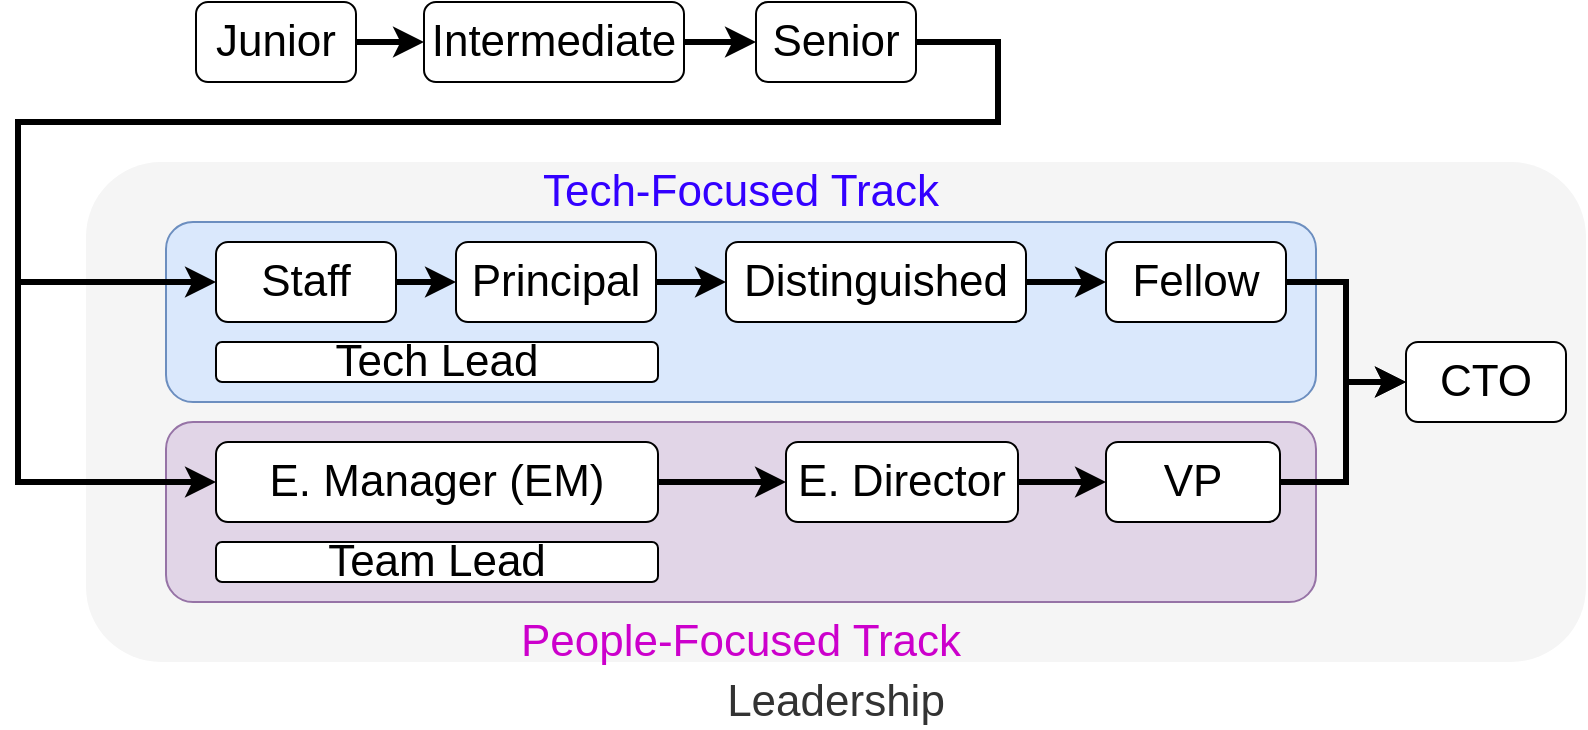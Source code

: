 <mxfile version="15.8.6" type="device"><diagram id="dSgEKtzie4_Y3F5GlC_k" name="Page-1"><mxGraphModel dx="1109" dy="622" grid="1" gridSize="10" guides="1" tooltips="1" connect="1" arrows="1" fold="1" page="1" pageScale="1" pageWidth="827" pageHeight="1169" math="0" shadow="0"><root><mxCell id="0"/><mxCell id="1" parent="0"/><mxCell id="vyWd8fXwTBoa2M0_Ja5M-26" value="Leadership" style="rounded=1;whiteSpace=wrap;html=1;fontSize=22;labelPosition=center;verticalLabelPosition=bottom;align=center;verticalAlign=top;fillColor=#f5f5f5;fontColor=#333333;strokeColor=none;" vertex="1" parent="1"><mxGeometry x="64" y="120" width="750" height="250" as="geometry"/></mxCell><mxCell id="vyWd8fXwTBoa2M0_Ja5M-13" value="Tech-Focused Track" style="rounded=1;whiteSpace=wrap;html=1;fontSize=22;fillColor=#dae8fc;strokeColor=#6c8ebf;verticalAlign=bottom;labelPosition=center;verticalLabelPosition=top;align=center;fontColor=#3300FF;" vertex="1" parent="1"><mxGeometry x="104" y="150" width="575" height="90" as="geometry"/></mxCell><mxCell id="vyWd8fXwTBoa2M0_Ja5M-12" value="&lt;font color=&quot;#cc00cc&quot;&gt;People-Focused Track&lt;/font&gt;" style="rounded=1;whiteSpace=wrap;html=1;fontSize=22;fillColor=#e1d5e7;strokeColor=#9673a6;labelPosition=center;verticalLabelPosition=bottom;align=center;verticalAlign=top;" vertex="1" parent="1"><mxGeometry x="104" y="250" width="575" height="90" as="geometry"/></mxCell><mxCell id="vyWd8fXwTBoa2M0_Ja5M-16" style="edgeStyle=orthogonalEdgeStyle;rounded=0;orthogonalLoop=1;jettySize=auto;html=1;exitX=1;exitY=0.5;exitDx=0;exitDy=0;entryX=0;entryY=0.5;entryDx=0;entryDy=0;fontSize=22;strokeWidth=3;" edge="1" parent="1" source="vyWd8fXwTBoa2M0_Ja5M-1" target="vyWd8fXwTBoa2M0_Ja5M-2"><mxGeometry relative="1" as="geometry"/></mxCell><mxCell id="vyWd8fXwTBoa2M0_Ja5M-1" value="&lt;font style=&quot;font-size: 22px&quot;&gt;Junior&lt;/font&gt;" style="rounded=1;whiteSpace=wrap;html=1;" vertex="1" parent="1"><mxGeometry x="119" y="40" width="80" height="40" as="geometry"/></mxCell><mxCell id="vyWd8fXwTBoa2M0_Ja5M-17" style="edgeStyle=orthogonalEdgeStyle;rounded=0;orthogonalLoop=1;jettySize=auto;html=1;exitX=1;exitY=0.5;exitDx=0;exitDy=0;entryX=0;entryY=0.5;entryDx=0;entryDy=0;fontSize=22;strokeWidth=3;" edge="1" parent="1" source="vyWd8fXwTBoa2M0_Ja5M-2" target="vyWd8fXwTBoa2M0_Ja5M-3"><mxGeometry relative="1" as="geometry"/></mxCell><mxCell id="vyWd8fXwTBoa2M0_Ja5M-2" value="&lt;font style=&quot;font-size: 22px&quot;&gt;Intermediate&lt;/font&gt;" style="rounded=1;whiteSpace=wrap;html=1;" vertex="1" parent="1"><mxGeometry x="233" y="40" width="130" height="40" as="geometry"/></mxCell><mxCell id="vyWd8fXwTBoa2M0_Ja5M-14" style="edgeStyle=orthogonalEdgeStyle;rounded=0;orthogonalLoop=1;jettySize=auto;html=1;exitX=1;exitY=0.5;exitDx=0;exitDy=0;entryX=0;entryY=0.5;entryDx=0;entryDy=0;fontSize=22;strokeWidth=3;" edge="1" parent="1" source="vyWd8fXwTBoa2M0_Ja5M-3" target="vyWd8fXwTBoa2M0_Ja5M-8"><mxGeometry relative="1" as="geometry"><Array as="points"><mxPoint x="520" y="60"/><mxPoint x="520" y="100"/><mxPoint x="30" y="100"/><mxPoint x="30" y="180"/></Array></mxGeometry></mxCell><mxCell id="vyWd8fXwTBoa2M0_Ja5M-15" style="edgeStyle=orthogonalEdgeStyle;rounded=0;orthogonalLoop=1;jettySize=auto;html=1;exitX=1;exitY=0.5;exitDx=0;exitDy=0;entryX=0;entryY=0.5;entryDx=0;entryDy=0;fontSize=22;strokeWidth=3;" edge="1" parent="1" source="vyWd8fXwTBoa2M0_Ja5M-3" target="vyWd8fXwTBoa2M0_Ja5M-7"><mxGeometry relative="1" as="geometry"><Array as="points"><mxPoint x="520" y="60"/><mxPoint x="520" y="100"/><mxPoint x="30" y="100"/><mxPoint x="30" y="280"/></Array></mxGeometry></mxCell><mxCell id="vyWd8fXwTBoa2M0_Ja5M-3" value="&lt;font style=&quot;font-size: 22px&quot;&gt;Senior&lt;/font&gt;" style="rounded=1;whiteSpace=wrap;html=1;" vertex="1" parent="1"><mxGeometry x="399" y="40" width="80" height="40" as="geometry"/></mxCell><mxCell id="vyWd8fXwTBoa2M0_Ja5M-19" style="edgeStyle=orthogonalEdgeStyle;rounded=0;orthogonalLoop=1;jettySize=auto;html=1;exitX=1;exitY=0.5;exitDx=0;exitDy=0;entryX=0;entryY=0.5;entryDx=0;entryDy=0;fontSize=22;strokeWidth=3;" edge="1" parent="1" source="vyWd8fXwTBoa2M0_Ja5M-4" target="vyWd8fXwTBoa2M0_Ja5M-11"><mxGeometry relative="1" as="geometry"/></mxCell><mxCell id="vyWd8fXwTBoa2M0_Ja5M-4" value="&lt;font style=&quot;font-size: 22px&quot;&gt;Principal&lt;/font&gt;" style="rounded=1;whiteSpace=wrap;html=1;" vertex="1" parent="1"><mxGeometry x="249" y="160" width="100" height="40" as="geometry"/></mxCell><mxCell id="vyWd8fXwTBoa2M0_Ja5M-23" style="edgeStyle=orthogonalEdgeStyle;rounded=0;orthogonalLoop=1;jettySize=auto;html=1;exitX=1;exitY=0.5;exitDx=0;exitDy=0;entryX=0;entryY=0.5;entryDx=0;entryDy=0;fontSize=22;strokeWidth=3;" edge="1" parent="1" source="vyWd8fXwTBoa2M0_Ja5M-5" target="vyWd8fXwTBoa2M0_Ja5M-10"><mxGeometry relative="1" as="geometry"><Array as="points"><mxPoint x="694" y="180"/><mxPoint x="694" y="230"/></Array></mxGeometry></mxCell><mxCell id="vyWd8fXwTBoa2M0_Ja5M-5" value="&lt;font style=&quot;font-size: 22px&quot;&gt;Fellow&lt;/font&gt;" style="rounded=1;whiteSpace=wrap;html=1;" vertex="1" parent="1"><mxGeometry x="574" y="160" width="90" height="40" as="geometry"/></mxCell><mxCell id="vyWd8fXwTBoa2M0_Ja5M-24" style="edgeStyle=orthogonalEdgeStyle;rounded=0;orthogonalLoop=1;jettySize=auto;html=1;exitX=1;exitY=0.5;exitDx=0;exitDy=0;entryX=0;entryY=0.5;entryDx=0;entryDy=0;fontSize=22;strokeWidth=3;" edge="1" parent="1" source="vyWd8fXwTBoa2M0_Ja5M-6" target="vyWd8fXwTBoa2M0_Ja5M-10"><mxGeometry relative="1" as="geometry"><Array as="points"><mxPoint x="694" y="280"/><mxPoint x="694" y="230"/></Array></mxGeometry></mxCell><mxCell id="vyWd8fXwTBoa2M0_Ja5M-6" value="&lt;font style=&quot;font-size: 22px&quot;&gt;VP&lt;/font&gt;" style="rounded=1;whiteSpace=wrap;html=1;" vertex="1" parent="1"><mxGeometry x="574" y="260" width="87" height="40" as="geometry"/></mxCell><mxCell id="vyWd8fXwTBoa2M0_Ja5M-20" style="edgeStyle=orthogonalEdgeStyle;rounded=0;orthogonalLoop=1;jettySize=auto;html=1;exitX=1;exitY=0.5;exitDx=0;exitDy=0;entryX=0;entryY=0.5;entryDx=0;entryDy=0;fontSize=22;strokeWidth=3;" edge="1" parent="1" source="vyWd8fXwTBoa2M0_Ja5M-7" target="vyWd8fXwTBoa2M0_Ja5M-9"><mxGeometry relative="1" as="geometry"/></mxCell><mxCell id="vyWd8fXwTBoa2M0_Ja5M-7" value="&lt;font style=&quot;font-size: 22px&quot;&gt;E. Manager (EM)&lt;/font&gt;" style="rounded=1;whiteSpace=wrap;html=1;" vertex="1" parent="1"><mxGeometry x="129" y="260" width="221" height="40" as="geometry"/></mxCell><mxCell id="vyWd8fXwTBoa2M0_Ja5M-18" style="edgeStyle=orthogonalEdgeStyle;rounded=0;orthogonalLoop=1;jettySize=auto;html=1;exitX=1;exitY=0.5;exitDx=0;exitDy=0;entryX=0;entryY=0.5;entryDx=0;entryDy=0;fontSize=22;strokeWidth=3;" edge="1" parent="1" source="vyWd8fXwTBoa2M0_Ja5M-8" target="vyWd8fXwTBoa2M0_Ja5M-4"><mxGeometry relative="1" as="geometry"/></mxCell><mxCell id="vyWd8fXwTBoa2M0_Ja5M-8" value="&lt;font style=&quot;font-size: 22px&quot;&gt;Staff&lt;/font&gt;" style="rounded=1;whiteSpace=wrap;html=1;" vertex="1" parent="1"><mxGeometry x="129" y="160" width="90" height="40" as="geometry"/></mxCell><mxCell id="vyWd8fXwTBoa2M0_Ja5M-21" style="edgeStyle=orthogonalEdgeStyle;rounded=0;orthogonalLoop=1;jettySize=auto;html=1;exitX=1;exitY=0.5;exitDx=0;exitDy=0;entryX=0;entryY=0.5;entryDx=0;entryDy=0;fontSize=22;strokeWidth=3;" edge="1" parent="1" source="vyWd8fXwTBoa2M0_Ja5M-9" target="vyWd8fXwTBoa2M0_Ja5M-6"><mxGeometry relative="1" as="geometry"/></mxCell><mxCell id="vyWd8fXwTBoa2M0_Ja5M-9" value="&lt;font style=&quot;font-size: 22px&quot;&gt;E. Director&lt;/font&gt;" style="rounded=1;whiteSpace=wrap;html=1;" vertex="1" parent="1"><mxGeometry x="414" y="260" width="116" height="40" as="geometry"/></mxCell><mxCell id="vyWd8fXwTBoa2M0_Ja5M-10" value="&lt;font style=&quot;font-size: 22px&quot;&gt;CTO&lt;/font&gt;" style="rounded=1;whiteSpace=wrap;html=1;" vertex="1" parent="1"><mxGeometry x="724" y="210" width="80" height="40" as="geometry"/></mxCell><mxCell id="vyWd8fXwTBoa2M0_Ja5M-22" style="edgeStyle=orthogonalEdgeStyle;rounded=0;orthogonalLoop=1;jettySize=auto;html=1;exitX=1;exitY=0.5;exitDx=0;exitDy=0;entryX=0;entryY=0.5;entryDx=0;entryDy=0;fontSize=22;strokeWidth=3;" edge="1" parent="1" source="vyWd8fXwTBoa2M0_Ja5M-11" target="vyWd8fXwTBoa2M0_Ja5M-5"><mxGeometry relative="1" as="geometry"/></mxCell><mxCell id="vyWd8fXwTBoa2M0_Ja5M-11" value="&lt;font style=&quot;font-size: 22px&quot;&gt;Distinguished&lt;/font&gt;" style="rounded=1;whiteSpace=wrap;html=1;" vertex="1" parent="1"><mxGeometry x="384" y="160" width="150" height="40" as="geometry"/></mxCell><mxCell id="vyWd8fXwTBoa2M0_Ja5M-30" value="&lt;font style=&quot;font-size: 22px&quot;&gt;Tech Lead&lt;/font&gt;" style="rounded=1;whiteSpace=wrap;html=1;" vertex="1" parent="1"><mxGeometry x="129" y="210" width="221" height="20" as="geometry"/></mxCell><mxCell id="vyWd8fXwTBoa2M0_Ja5M-32" value="&lt;font style=&quot;font-size: 22px&quot;&gt;Team Lead&lt;/font&gt;" style="rounded=1;whiteSpace=wrap;html=1;" vertex="1" parent="1"><mxGeometry x="129" y="310" width="221" height="20" as="geometry"/></mxCell></root></mxGraphModel></diagram></mxfile>